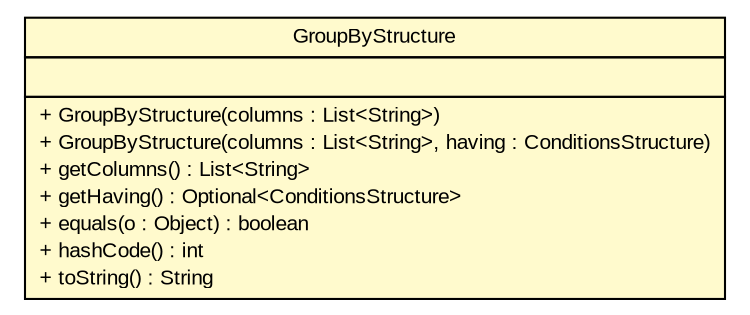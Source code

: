 #!/usr/local/bin/dot
#
# Class diagram 
# Generated by UMLGraph version R5_6 (http://www.umlgraph.org/)
#

digraph G {
	edge [fontname="arial",fontsize=10,labelfontname="arial",labelfontsize=10];
	node [fontname="arial",fontsize=10,shape=plaintext];
	nodesep=0.25;
	ranksep=0.5;
	// br.gov.to.sefaz.persistence.query.structure.select.groupby.GroupByStructure
	c9032 [label=<<table title="br.gov.to.sefaz.persistence.query.structure.select.groupby.GroupByStructure" border="0" cellborder="1" cellspacing="0" cellpadding="2" port="p" bgcolor="lemonChiffon" href="./GroupByStructure.html">
		<tr><td><table border="0" cellspacing="0" cellpadding="1">
<tr><td align="center" balign="center"> GroupByStructure </td></tr>
		</table></td></tr>
		<tr><td><table border="0" cellspacing="0" cellpadding="1">
<tr><td align="left" balign="left">  </td></tr>
		</table></td></tr>
		<tr><td><table border="0" cellspacing="0" cellpadding="1">
<tr><td align="left" balign="left"> + GroupByStructure(columns : List&lt;String&gt;) </td></tr>
<tr><td align="left" balign="left"> + GroupByStructure(columns : List&lt;String&gt;, having : ConditionsStructure) </td></tr>
<tr><td align="left" balign="left"> + getColumns() : List&lt;String&gt; </td></tr>
<tr><td align="left" balign="left"> + getHaving() : Optional&lt;ConditionsStructure&gt; </td></tr>
<tr><td align="left" balign="left"> + equals(o : Object) : boolean </td></tr>
<tr><td align="left" balign="left"> + hashCode() : int </td></tr>
<tr><td align="left" balign="left"> + toString() : String </td></tr>
		</table></td></tr>
		</table>>, URL="./GroupByStructure.html", fontname="arial", fontcolor="black", fontsize=10.0];
}


